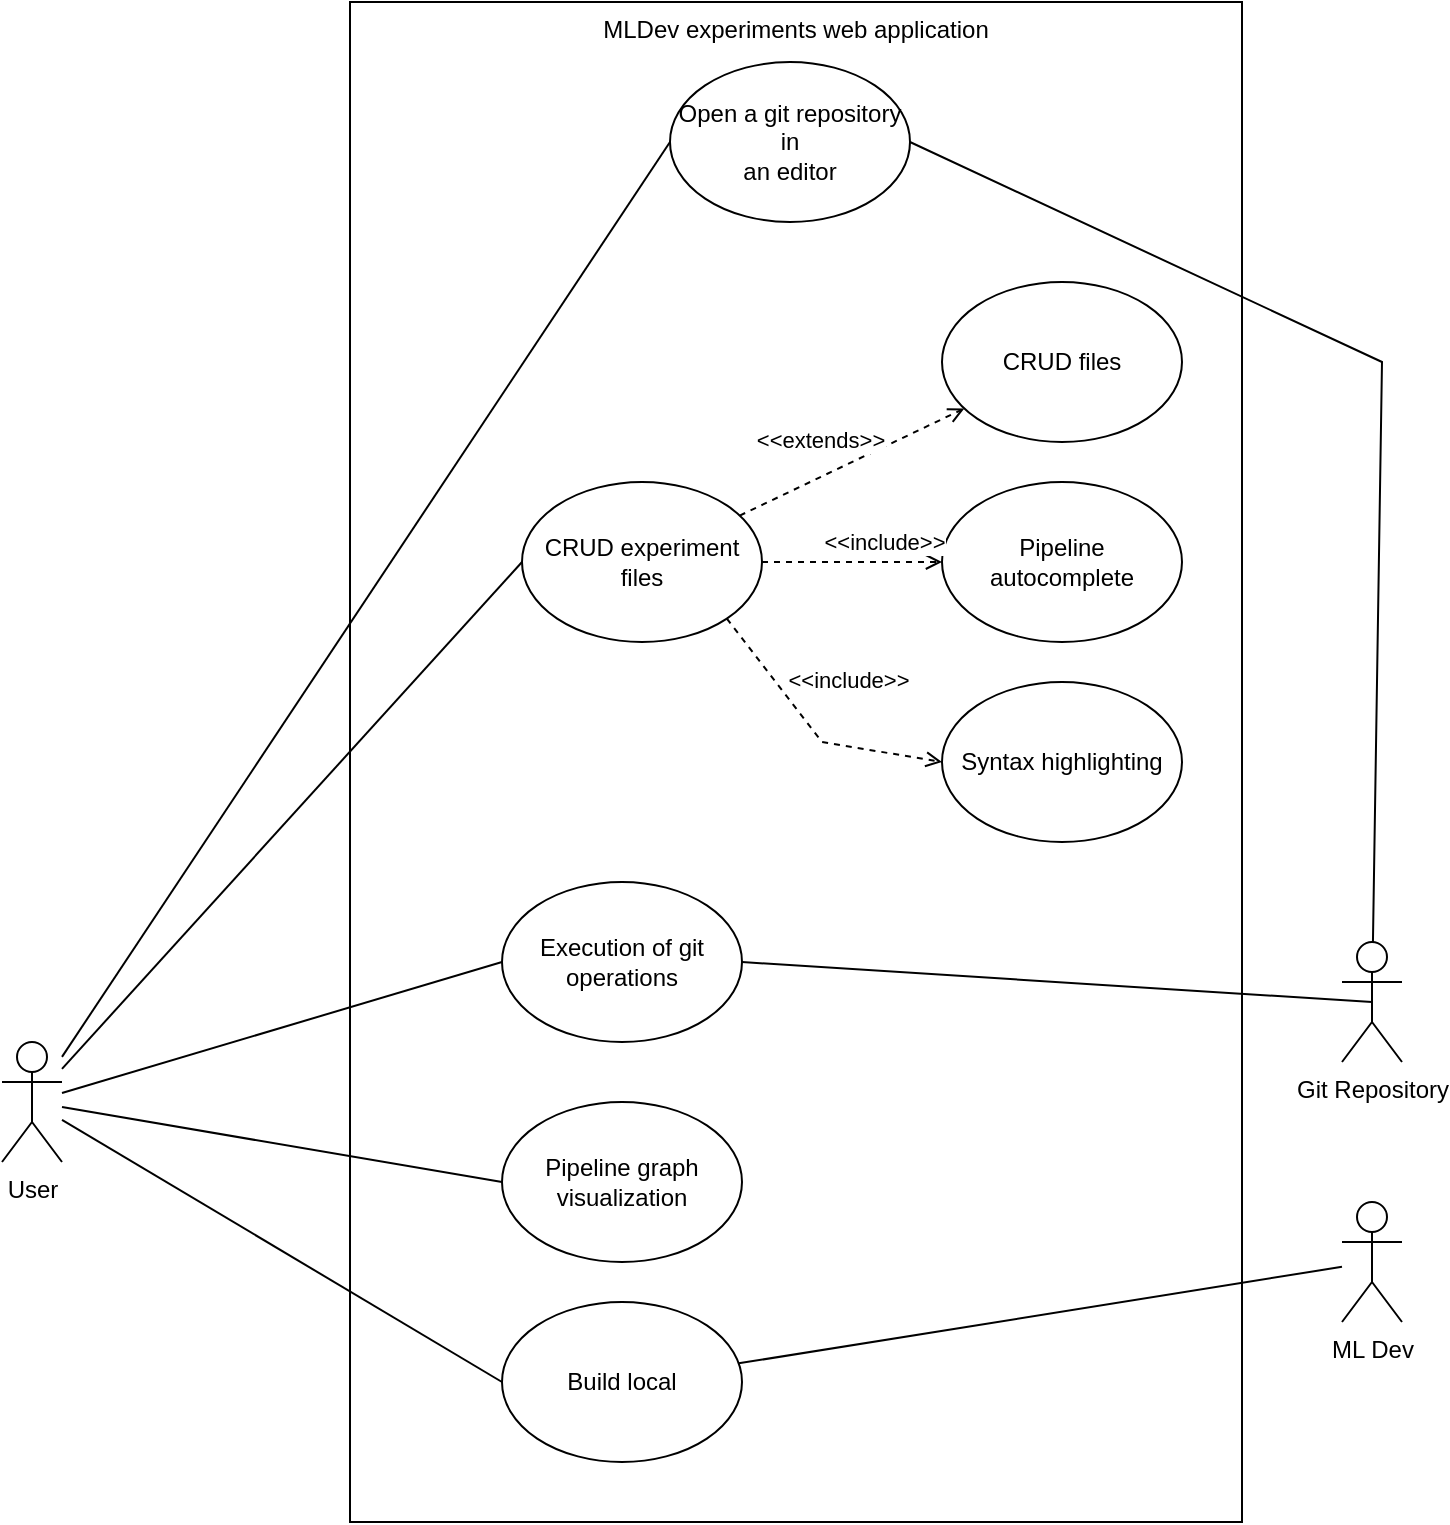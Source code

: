 <mxfile version="24.8.3">
  <diagram name="Страница — 1" id="9e4w7uSJNNXDaSGshjfS">
    <mxGraphModel grid="1" page="1" gridSize="10" guides="1" tooltips="1" connect="1" arrows="1" fold="1" pageScale="1" pageWidth="827" pageHeight="1169" math="0" shadow="0">
      <root>
        <mxCell id="0" />
        <mxCell id="1" parent="0" />
        <mxCell id="ujG_gm8crD2m7O-TbVVO-1" value="MLDev experiments web application" style="rounded=0;whiteSpace=wrap;html=1;verticalAlign=top;" vertex="1" parent="1">
          <mxGeometry x="254" y="130" width="446" height="760" as="geometry" />
        </mxCell>
        <mxCell id="ujG_gm8crD2m7O-TbVVO-76" style="rounded=0;orthogonalLoop=1;jettySize=auto;html=1;entryX=0;entryY=0.5;entryDx=0;entryDy=0;endArrow=none;endFill=0;" edge="1" parent="1" source="ujG_gm8crD2m7O-TbVVO-4" target="ujG_gm8crD2m7O-TbVVO-23">
          <mxGeometry relative="1" as="geometry" />
        </mxCell>
        <mxCell id="ujG_gm8crD2m7O-TbVVO-4" value="User" style="shape=umlActor;verticalLabelPosition=bottom;verticalAlign=top;html=1;outlineConnect=0;" vertex="1" parent="1">
          <mxGeometry x="80" y="650" width="30" height="60" as="geometry" />
        </mxCell>
        <mxCell id="ujG_gm8crD2m7O-TbVVO-8" value="Git Repository" style="shape=umlActor;verticalLabelPosition=bottom;verticalAlign=top;html=1;outlineConnect=0;" vertex="1" parent="1">
          <mxGeometry x="750" y="600" width="30" height="60" as="geometry" />
        </mxCell>
        <mxCell id="ujG_gm8crD2m7O-TbVVO-9" value="Open a git repository in&lt;div&gt;an editor&lt;/div&gt;" style="ellipse;whiteSpace=wrap;html=1;" vertex="1" parent="1">
          <mxGeometry x="414" y="160" width="120" height="80" as="geometry" />
        </mxCell>
        <mxCell id="ujG_gm8crD2m7O-TbVVO-23" value="CRUD experiment files" style="ellipse;whiteSpace=wrap;html=1;" vertex="1" parent="1">
          <mxGeometry x="340" y="370" width="120" height="80" as="geometry" />
        </mxCell>
        <mxCell id="ujG_gm8crD2m7O-TbVVO-77" style="rounded=0;orthogonalLoop=1;jettySize=auto;html=1;entryX=0;entryY=0.5;entryDx=0;entryDy=0;endArrow=none;endFill=0;" edge="1" parent="1" source="ujG_gm8crD2m7O-TbVVO-4" target="ujG_gm8crD2m7O-TbVVO-9">
          <mxGeometry relative="1" as="geometry">
            <mxPoint x="120" y="685" as="sourcePoint" />
            <mxPoint x="310" y="627" as="targetPoint" />
          </mxGeometry>
        </mxCell>
        <mxCell id="ujG_gm8crD2m7O-TbVVO-78" style="rounded=0;orthogonalLoop=1;jettySize=auto;html=1;entryX=0;entryY=0.5;entryDx=0;entryDy=0;endArrow=none;endFill=0;" edge="1" parent="1" source="ujG_gm8crD2m7O-TbVVO-4" target="JUNRNKC0To4SIZVRPb1i-9">
          <mxGeometry relative="1" as="geometry">
            <mxPoint x="120" y="669" as="sourcePoint" />
            <mxPoint x="294" y="740" as="targetPoint" />
          </mxGeometry>
        </mxCell>
        <mxCell id="ujG_gm8crD2m7O-TbVVO-79" style="rounded=0;orthogonalLoop=1;jettySize=auto;html=1;entryX=0;entryY=0.5;entryDx=0;entryDy=0;endArrow=none;endFill=0;" edge="1" parent="1" source="ujG_gm8crD2m7O-TbVVO-4" target="tT0REopkQmvVAQM1GDur-19">
          <mxGeometry relative="1" as="geometry">
            <mxPoint x="120" y="707" as="sourcePoint" />
            <mxPoint x="294" y="1090" as="targetPoint" />
          </mxGeometry>
        </mxCell>
        <mxCell id="ujG_gm8crD2m7O-TbVVO-118" style="rounded=0;orthogonalLoop=1;jettySize=auto;html=1;endArrow=none;endFill=0;exitX=1;exitY=0.5;exitDx=0;exitDy=0;" edge="1" parent="1" source="ujG_gm8crD2m7O-TbVVO-9" target="ujG_gm8crD2m7O-TbVVO-8">
          <mxGeometry relative="1" as="geometry">
            <mxPoint x="630" y="310" as="sourcePoint" />
            <mxPoint x="891" y="770" as="targetPoint" />
            <Array as="points">
              <mxPoint x="770" y="310" />
            </Array>
          </mxGeometry>
        </mxCell>
        <mxCell id="JUNRNKC0To4SIZVRPb1i-2" style="rounded=0;orthogonalLoop=1;jettySize=auto;html=1;entryX=0;entryY=0.5;entryDx=0;entryDy=0;endArrow=none;endFill=0;" edge="1" parent="1" source="ujG_gm8crD2m7O-TbVVO-4" target="tT0REopkQmvVAQM1GDur-4">
          <mxGeometry relative="1" as="geometry">
            <mxPoint x="120" y="675" as="sourcePoint" />
            <mxPoint x="340" y="665" as="targetPoint" />
          </mxGeometry>
        </mxCell>
        <mxCell id="JUNRNKC0To4SIZVRPb1i-3" value="CRUD files" style="ellipse;whiteSpace=wrap;html=1;" vertex="1" parent="1">
          <mxGeometry x="550" y="270" width="120" height="80" as="geometry" />
        </mxCell>
        <mxCell id="JUNRNKC0To4SIZVRPb1i-4" style="rounded=0;orthogonalLoop=1;jettySize=auto;html=1;dashed=1;endArrow=open;endFill=0;" edge="1" parent="1" source="ujG_gm8crD2m7O-TbVVO-23" target="JUNRNKC0To4SIZVRPb1i-3">
          <mxGeometry relative="1" as="geometry">
            <mxPoint x="437" y="526" as="sourcePoint" />
            <mxPoint x="750" y="390" as="targetPoint" />
          </mxGeometry>
        </mxCell>
        <mxCell id="JUNRNKC0To4SIZVRPb1i-5" value="&amp;lt;&amp;lt;extends&amp;gt;&amp;gt;" style="edgeLabel;html=1;align=center;verticalAlign=middle;resizable=0;points=[];" connectable="0" vertex="1" parent="JUNRNKC0To4SIZVRPb1i-4">
          <mxGeometry x="-0.279" y="2" relative="1" as="geometry">
            <mxPoint y="-17" as="offset" />
          </mxGeometry>
        </mxCell>
        <mxCell id="JUNRNKC0To4SIZVRPb1i-6" value="Pipeline autocomplete" style="ellipse;whiteSpace=wrap;html=1;" vertex="1" parent="1">
          <mxGeometry x="550" y="370" width="120" height="80" as="geometry" />
        </mxCell>
        <mxCell id="JUNRNKC0To4SIZVRPb1i-7" style="rounded=0;orthogonalLoop=1;jettySize=auto;html=1;dashed=1;endArrow=open;endFill=0;" edge="1" parent="1" source="ujG_gm8crD2m7O-TbVVO-23" target="JUNRNKC0To4SIZVRPb1i-6">
          <mxGeometry relative="1" as="geometry">
            <mxPoint x="459" y="397" as="sourcePoint" />
            <mxPoint x="571" y="343" as="targetPoint" />
            <Array as="points">
              <mxPoint x="510" y="410" />
            </Array>
          </mxGeometry>
        </mxCell>
        <mxCell id="JUNRNKC0To4SIZVRPb1i-8" value="&amp;lt;&amp;lt;include&amp;gt;&amp;gt;" style="edgeLabel;html=1;align=center;verticalAlign=middle;resizable=0;points=[];" connectable="0" vertex="1" parent="JUNRNKC0To4SIZVRPb1i-7">
          <mxGeometry x="-0.279" y="2" relative="1" as="geometry">
            <mxPoint x="28" y="-8" as="offset" />
          </mxGeometry>
        </mxCell>
        <mxCell id="tT0REopkQmvVAQM1GDur-1" value="Syntax highlighting" style="ellipse;whiteSpace=wrap;html=1;" vertex="1" parent="1">
          <mxGeometry x="550" y="470" width="120" height="80" as="geometry" />
        </mxCell>
        <mxCell id="tT0REopkQmvVAQM1GDur-2" style="rounded=0;orthogonalLoop=1;jettySize=auto;html=1;dashed=1;endArrow=open;endFill=0;exitX=1;exitY=1;exitDx=0;exitDy=0;entryX=0;entryY=0.5;entryDx=0;entryDy=0;" edge="1" parent="1" source="ujG_gm8crD2m7O-TbVVO-23" target="tT0REopkQmvVAQM1GDur-1">
          <mxGeometry relative="1" as="geometry">
            <mxPoint x="470" y="420" as="sourcePoint" />
            <mxPoint x="560" y="420" as="targetPoint" />
            <Array as="points">
              <mxPoint x="490" y="500" />
            </Array>
          </mxGeometry>
        </mxCell>
        <mxCell id="tT0REopkQmvVAQM1GDur-3" value="&amp;lt;&amp;lt;include&amp;gt;&amp;gt;" style="edgeLabel;html=1;align=center;verticalAlign=middle;resizable=0;points=[];" connectable="0" vertex="1" parent="tT0REopkQmvVAQM1GDur-2">
          <mxGeometry x="-0.279" y="2" relative="1" as="geometry">
            <mxPoint x="28" y="-8" as="offset" />
          </mxGeometry>
        </mxCell>
        <mxCell id="tT0REopkQmvVAQM1GDur-4" value="Execution of git operations" style="ellipse;whiteSpace=wrap;html=1;" vertex="1" parent="1">
          <mxGeometry x="330" y="570" width="120" height="80" as="geometry" />
        </mxCell>
        <mxCell id="JUNRNKC0To4SIZVRPb1i-9" value="Pipeline graph visualization" style="ellipse;whiteSpace=wrap;html=1;" vertex="1" parent="1">
          <mxGeometry x="330" y="680" width="120" height="80" as="geometry" />
        </mxCell>
        <mxCell id="tT0REopkQmvVAQM1GDur-10" style="rounded=0;orthogonalLoop=1;jettySize=auto;html=1;entryX=0.5;entryY=0.5;entryDx=0;entryDy=0;endArrow=none;endFill=0;entryPerimeter=0;exitX=1;exitY=0.5;exitDx=0;exitDy=0;" edge="1" parent="1" source="tT0REopkQmvVAQM1GDur-4" target="ujG_gm8crD2m7O-TbVVO-8">
          <mxGeometry relative="1" as="geometry">
            <mxPoint x="534" y="740" as="sourcePoint" />
            <mxPoint x="754" y="860" as="targetPoint" />
          </mxGeometry>
        </mxCell>
        <mxCell id="tT0REopkQmvVAQM1GDur-19" value="Build local" style="ellipse;whiteSpace=wrap;html=1;" vertex="1" parent="1">
          <mxGeometry x="330" y="780" width="120" height="80" as="geometry" />
        </mxCell>
        <mxCell id="JUNRNKC0To4SIZVRPb1i-11" value="ML Dev" style="shape=umlActor;verticalLabelPosition=bottom;verticalAlign=top;html=1;outlineConnect=0;" vertex="1" parent="1">
          <mxGeometry x="750" y="730" width="30" height="60" as="geometry" />
        </mxCell>
        <mxCell id="JUNRNKC0To4SIZVRPb1i-13" style="rounded=0;orthogonalLoop=1;jettySize=auto;html=1;endArrow=none;endFill=0;" edge="1" parent="1" source="tT0REopkQmvVAQM1GDur-19" target="JUNRNKC0To4SIZVRPb1i-11">
          <mxGeometry relative="1" as="geometry">
            <mxPoint x="460" y="620" as="sourcePoint" />
            <mxPoint x="775" y="640" as="targetPoint" />
          </mxGeometry>
        </mxCell>
      </root>
    </mxGraphModel>
  </diagram>
</mxfile>
